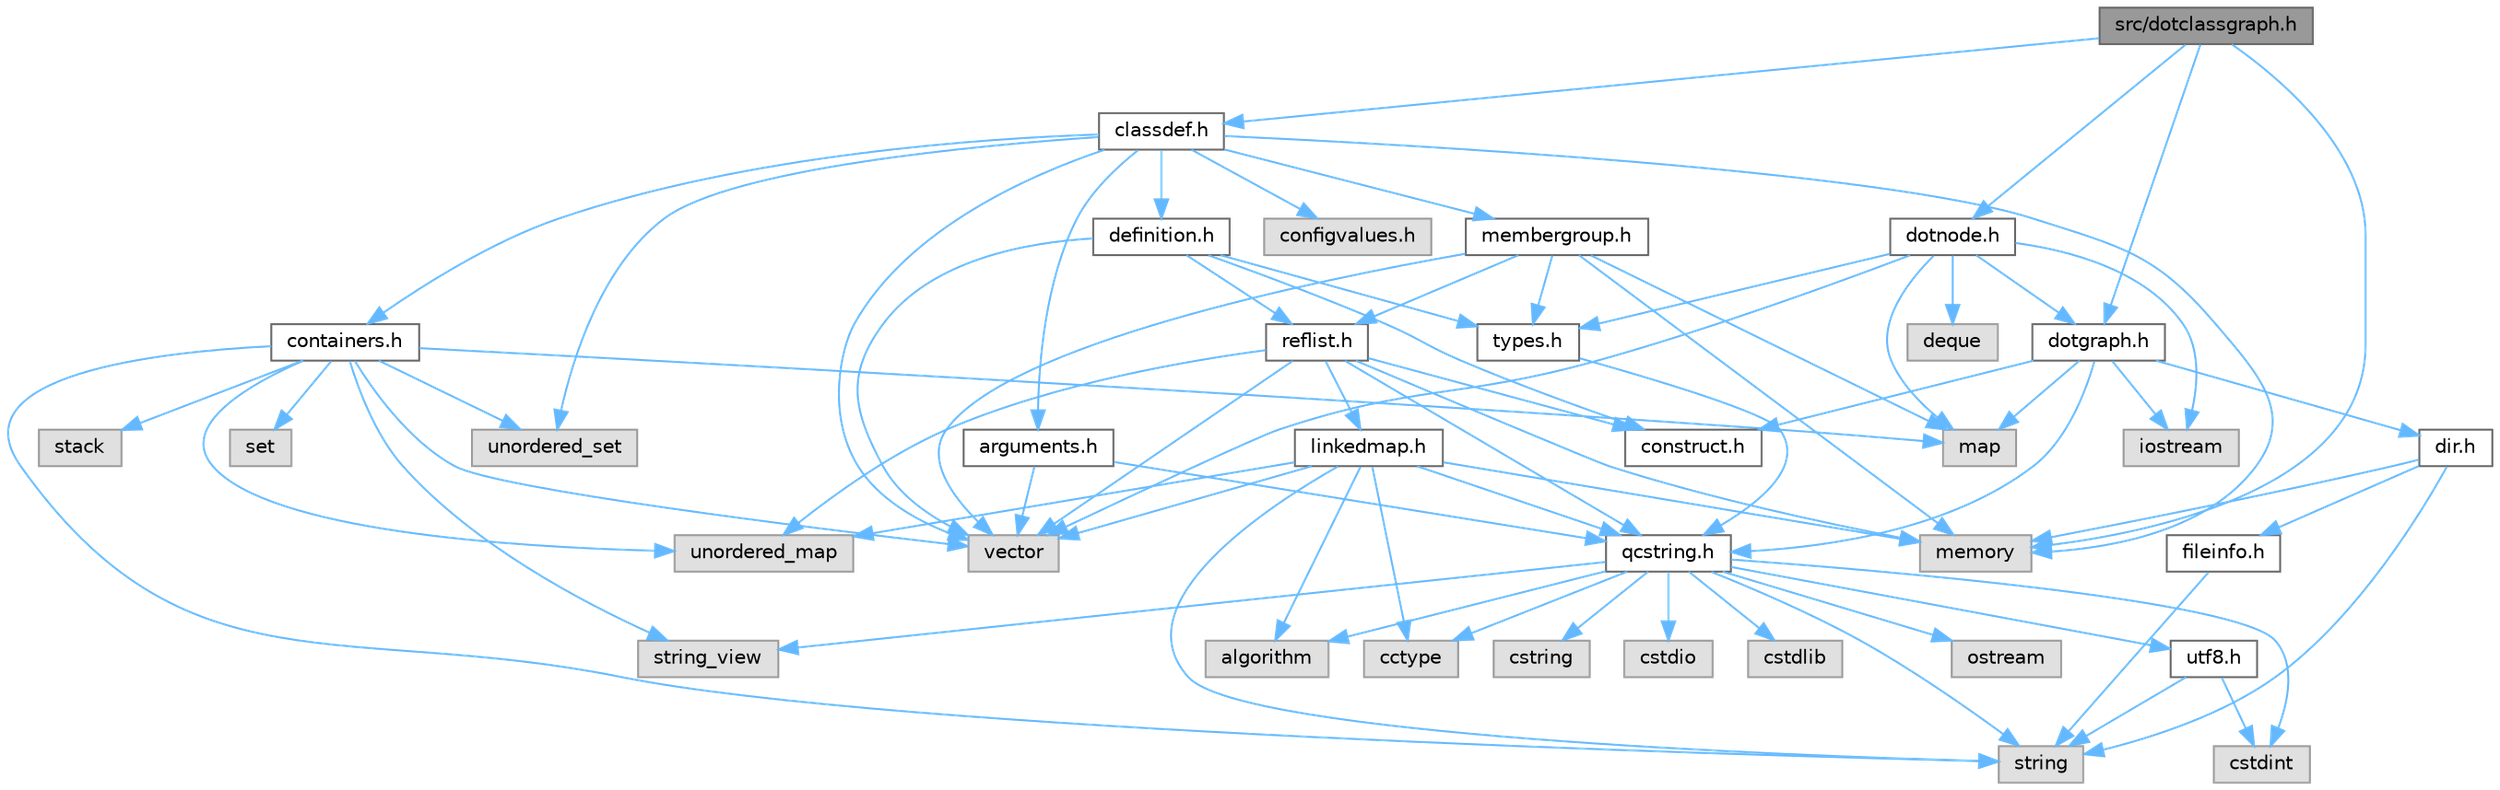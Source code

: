 digraph "src/dotclassgraph.h"
{
 // INTERACTIVE_SVG=YES
 // LATEX_PDF_SIZE
  bgcolor="transparent";
  edge [fontname=Helvetica,fontsize=10,labelfontname=Helvetica,labelfontsize=10];
  node [fontname=Helvetica,fontsize=10,shape=box,height=0.2,width=0.4];
  Node1 [id="Node000001",label="src/dotclassgraph.h",height=0.2,width=0.4,color="gray40", fillcolor="grey60", style="filled", fontcolor="black",tooltip=" "];
  Node1 -> Node2 [id="edge1_Node000001_Node000002",color="steelblue1",style="solid",tooltip=" "];
  Node2 [id="Node000002",label="memory",height=0.2,width=0.4,color="grey60", fillcolor="#E0E0E0", style="filled",tooltip=" "];
  Node1 -> Node3 [id="edge2_Node000001_Node000003",color="steelblue1",style="solid",tooltip=" "];
  Node3 [id="Node000003",label="classdef.h",height=0.2,width=0.4,color="grey40", fillcolor="white", style="filled",URL="$d1/da6/classdef_8h.html",tooltip=" "];
  Node3 -> Node2 [id="edge3_Node000003_Node000002",color="steelblue1",style="solid",tooltip=" "];
  Node3 -> Node4 [id="edge4_Node000003_Node000004",color="steelblue1",style="solid",tooltip=" "];
  Node4 [id="Node000004",label="vector",height=0.2,width=0.4,color="grey60", fillcolor="#E0E0E0", style="filled",tooltip=" "];
  Node3 -> Node5 [id="edge5_Node000003_Node000005",color="steelblue1",style="solid",tooltip=" "];
  Node5 [id="Node000005",label="unordered_set",height=0.2,width=0.4,color="grey60", fillcolor="#E0E0E0", style="filled",tooltip=" "];
  Node3 -> Node6 [id="edge6_Node000003_Node000006",color="steelblue1",style="solid",tooltip=" "];
  Node6 [id="Node000006",label="containers.h",height=0.2,width=0.4,color="grey40", fillcolor="white", style="filled",URL="$d5/d75/containers_8h.html",tooltip=" "];
  Node6 -> Node4 [id="edge7_Node000006_Node000004",color="steelblue1",style="solid",tooltip=" "];
  Node6 -> Node7 [id="edge8_Node000006_Node000007",color="steelblue1",style="solid",tooltip=" "];
  Node7 [id="Node000007",label="string",height=0.2,width=0.4,color="grey60", fillcolor="#E0E0E0", style="filled",tooltip=" "];
  Node6 -> Node8 [id="edge9_Node000006_Node000008",color="steelblue1",style="solid",tooltip=" "];
  Node8 [id="Node000008",label="string_view",height=0.2,width=0.4,color="grey60", fillcolor="#E0E0E0", style="filled",tooltip=" "];
  Node6 -> Node9 [id="edge10_Node000006_Node000009",color="steelblue1",style="solid",tooltip=" "];
  Node9 [id="Node000009",label="set",height=0.2,width=0.4,color="grey60", fillcolor="#E0E0E0", style="filled",tooltip=" "];
  Node6 -> Node10 [id="edge11_Node000006_Node000010",color="steelblue1",style="solid",tooltip=" "];
  Node10 [id="Node000010",label="map",height=0.2,width=0.4,color="grey60", fillcolor="#E0E0E0", style="filled",tooltip=" "];
  Node6 -> Node5 [id="edge12_Node000006_Node000005",color="steelblue1",style="solid",tooltip=" "];
  Node6 -> Node11 [id="edge13_Node000006_Node000011",color="steelblue1",style="solid",tooltip=" "];
  Node11 [id="Node000011",label="unordered_map",height=0.2,width=0.4,color="grey60", fillcolor="#E0E0E0", style="filled",tooltip=" "];
  Node6 -> Node12 [id="edge14_Node000006_Node000012",color="steelblue1",style="solid",tooltip=" "];
  Node12 [id="Node000012",label="stack",height=0.2,width=0.4,color="grey60", fillcolor="#E0E0E0", style="filled",tooltip=" "];
  Node3 -> Node13 [id="edge15_Node000003_Node000013",color="steelblue1",style="solid",tooltip=" "];
  Node13 [id="Node000013",label="definition.h",height=0.2,width=0.4,color="grey40", fillcolor="white", style="filled",URL="$df/da1/definition_8h.html",tooltip=" "];
  Node13 -> Node4 [id="edge16_Node000013_Node000004",color="steelblue1",style="solid",tooltip=" "];
  Node13 -> Node14 [id="edge17_Node000013_Node000014",color="steelblue1",style="solid",tooltip=" "];
  Node14 [id="Node000014",label="types.h",height=0.2,width=0.4,color="grey40", fillcolor="white", style="filled",URL="$d9/d49/types_8h.html",tooltip="This file contains a number of basic enums and types."];
  Node14 -> Node15 [id="edge18_Node000014_Node000015",color="steelblue1",style="solid",tooltip=" "];
  Node15 [id="Node000015",label="qcstring.h",height=0.2,width=0.4,color="grey40", fillcolor="white", style="filled",URL="$d7/d5c/qcstring_8h.html",tooltip=" "];
  Node15 -> Node7 [id="edge19_Node000015_Node000007",color="steelblue1",style="solid",tooltip=" "];
  Node15 -> Node8 [id="edge20_Node000015_Node000008",color="steelblue1",style="solid",tooltip=" "];
  Node15 -> Node16 [id="edge21_Node000015_Node000016",color="steelblue1",style="solid",tooltip=" "];
  Node16 [id="Node000016",label="algorithm",height=0.2,width=0.4,color="grey60", fillcolor="#E0E0E0", style="filled",tooltip=" "];
  Node15 -> Node17 [id="edge22_Node000015_Node000017",color="steelblue1",style="solid",tooltip=" "];
  Node17 [id="Node000017",label="cctype",height=0.2,width=0.4,color="grey60", fillcolor="#E0E0E0", style="filled",tooltip=" "];
  Node15 -> Node18 [id="edge23_Node000015_Node000018",color="steelblue1",style="solid",tooltip=" "];
  Node18 [id="Node000018",label="cstring",height=0.2,width=0.4,color="grey60", fillcolor="#E0E0E0", style="filled",tooltip=" "];
  Node15 -> Node19 [id="edge24_Node000015_Node000019",color="steelblue1",style="solid",tooltip=" "];
  Node19 [id="Node000019",label="cstdio",height=0.2,width=0.4,color="grey60", fillcolor="#E0E0E0", style="filled",tooltip=" "];
  Node15 -> Node20 [id="edge25_Node000015_Node000020",color="steelblue1",style="solid",tooltip=" "];
  Node20 [id="Node000020",label="cstdlib",height=0.2,width=0.4,color="grey60", fillcolor="#E0E0E0", style="filled",tooltip=" "];
  Node15 -> Node21 [id="edge26_Node000015_Node000021",color="steelblue1",style="solid",tooltip=" "];
  Node21 [id="Node000021",label="cstdint",height=0.2,width=0.4,color="grey60", fillcolor="#E0E0E0", style="filled",tooltip=" "];
  Node15 -> Node22 [id="edge27_Node000015_Node000022",color="steelblue1",style="solid",tooltip=" "];
  Node22 [id="Node000022",label="ostream",height=0.2,width=0.4,color="grey60", fillcolor="#E0E0E0", style="filled",tooltip=" "];
  Node15 -> Node23 [id="edge28_Node000015_Node000023",color="steelblue1",style="solid",tooltip=" "];
  Node23 [id="Node000023",label="utf8.h",height=0.2,width=0.4,color="grey40", fillcolor="white", style="filled",URL="$db/d7c/utf8_8h.html",tooltip="Various UTF8 related helper functions."];
  Node23 -> Node21 [id="edge29_Node000023_Node000021",color="steelblue1",style="solid",tooltip=" "];
  Node23 -> Node7 [id="edge30_Node000023_Node000007",color="steelblue1",style="solid",tooltip=" "];
  Node13 -> Node24 [id="edge31_Node000013_Node000024",color="steelblue1",style="solid",tooltip=" "];
  Node24 [id="Node000024",label="reflist.h",height=0.2,width=0.4,color="grey40", fillcolor="white", style="filled",URL="$d1/d02/reflist_8h.html",tooltip=" "];
  Node24 -> Node4 [id="edge32_Node000024_Node000004",color="steelblue1",style="solid",tooltip=" "];
  Node24 -> Node11 [id="edge33_Node000024_Node000011",color="steelblue1",style="solid",tooltip=" "];
  Node24 -> Node2 [id="edge34_Node000024_Node000002",color="steelblue1",style="solid",tooltip=" "];
  Node24 -> Node15 [id="edge35_Node000024_Node000015",color="steelblue1",style="solid",tooltip=" "];
  Node24 -> Node25 [id="edge36_Node000024_Node000025",color="steelblue1",style="solid",tooltip=" "];
  Node25 [id="Node000025",label="linkedmap.h",height=0.2,width=0.4,color="grey40", fillcolor="white", style="filled",URL="$da/de1/linkedmap_8h.html",tooltip=" "];
  Node25 -> Node11 [id="edge37_Node000025_Node000011",color="steelblue1",style="solid",tooltip=" "];
  Node25 -> Node4 [id="edge38_Node000025_Node000004",color="steelblue1",style="solid",tooltip=" "];
  Node25 -> Node2 [id="edge39_Node000025_Node000002",color="steelblue1",style="solid",tooltip=" "];
  Node25 -> Node7 [id="edge40_Node000025_Node000007",color="steelblue1",style="solid",tooltip=" "];
  Node25 -> Node16 [id="edge41_Node000025_Node000016",color="steelblue1",style="solid",tooltip=" "];
  Node25 -> Node17 [id="edge42_Node000025_Node000017",color="steelblue1",style="solid",tooltip=" "];
  Node25 -> Node15 [id="edge43_Node000025_Node000015",color="steelblue1",style="solid",tooltip=" "];
  Node24 -> Node26 [id="edge44_Node000024_Node000026",color="steelblue1",style="solid",tooltip=" "];
  Node26 [id="Node000026",label="construct.h",height=0.2,width=0.4,color="grey40", fillcolor="white", style="filled",URL="$d7/dfc/construct_8h.html",tooltip=" "];
  Node13 -> Node26 [id="edge45_Node000013_Node000026",color="steelblue1",style="solid",tooltip=" "];
  Node3 -> Node27 [id="edge46_Node000003_Node000027",color="steelblue1",style="solid",tooltip=" "];
  Node27 [id="Node000027",label="arguments.h",height=0.2,width=0.4,color="grey40", fillcolor="white", style="filled",URL="$df/d9b/arguments_8h.html",tooltip=" "];
  Node27 -> Node4 [id="edge47_Node000027_Node000004",color="steelblue1",style="solid",tooltip=" "];
  Node27 -> Node15 [id="edge48_Node000027_Node000015",color="steelblue1",style="solid",tooltip=" "];
  Node3 -> Node28 [id="edge49_Node000003_Node000028",color="steelblue1",style="solid",tooltip=" "];
  Node28 [id="Node000028",label="membergroup.h",height=0.2,width=0.4,color="grey40", fillcolor="white", style="filled",URL="$d9/d11/membergroup_8h.html",tooltip=" "];
  Node28 -> Node4 [id="edge50_Node000028_Node000004",color="steelblue1",style="solid",tooltip=" "];
  Node28 -> Node10 [id="edge51_Node000028_Node000010",color="steelblue1",style="solid",tooltip=" "];
  Node28 -> Node2 [id="edge52_Node000028_Node000002",color="steelblue1",style="solid",tooltip=" "];
  Node28 -> Node14 [id="edge53_Node000028_Node000014",color="steelblue1",style="solid",tooltip=" "];
  Node28 -> Node24 [id="edge54_Node000028_Node000024",color="steelblue1",style="solid",tooltip=" "];
  Node3 -> Node29 [id="edge55_Node000003_Node000029",color="steelblue1",style="solid",tooltip=" "];
  Node29 [id="Node000029",label="configvalues.h",height=0.2,width=0.4,color="grey60", fillcolor="#E0E0E0", style="filled",tooltip=" "];
  Node1 -> Node30 [id="edge56_Node000001_Node000030",color="steelblue1",style="solid",tooltip=" "];
  Node30 [id="Node000030",label="dotnode.h",height=0.2,width=0.4,color="grey40", fillcolor="white", style="filled",URL="$d8/d3b/dotnode_8h.html",tooltip=" "];
  Node30 -> Node4 [id="edge57_Node000030_Node000004",color="steelblue1",style="solid",tooltip=" "];
  Node30 -> Node10 [id="edge58_Node000030_Node000010",color="steelblue1",style="solid",tooltip=" "];
  Node30 -> Node31 [id="edge59_Node000030_Node000031",color="steelblue1",style="solid",tooltip=" "];
  Node31 [id="Node000031",label="deque",height=0.2,width=0.4,color="grey60", fillcolor="#E0E0E0", style="filled",tooltip=" "];
  Node30 -> Node32 [id="edge60_Node000030_Node000032",color="steelblue1",style="solid",tooltip=" "];
  Node32 [id="Node000032",label="iostream",height=0.2,width=0.4,color="grey60", fillcolor="#E0E0E0", style="filled",tooltip=" "];
  Node30 -> Node14 [id="edge61_Node000030_Node000014",color="steelblue1",style="solid",tooltip=" "];
  Node30 -> Node33 [id="edge62_Node000030_Node000033",color="steelblue1",style="solid",tooltip=" "];
  Node33 [id="Node000033",label="dotgraph.h",height=0.2,width=0.4,color="grey40", fillcolor="white", style="filled",URL="$d0/daa/dotgraph_8h.html",tooltip=" "];
  Node33 -> Node32 [id="edge63_Node000033_Node000032",color="steelblue1",style="solid",tooltip=" "];
  Node33 -> Node10 [id="edge64_Node000033_Node000010",color="steelblue1",style="solid",tooltip=" "];
  Node33 -> Node15 [id="edge65_Node000033_Node000015",color="steelblue1",style="solid",tooltip=" "];
  Node33 -> Node34 [id="edge66_Node000033_Node000034",color="steelblue1",style="solid",tooltip=" "];
  Node34 [id="Node000034",label="dir.h",height=0.2,width=0.4,color="grey40", fillcolor="white", style="filled",URL="$df/d9c/dir_8h.html",tooltip=" "];
  Node34 -> Node7 [id="edge67_Node000034_Node000007",color="steelblue1",style="solid",tooltip=" "];
  Node34 -> Node2 [id="edge68_Node000034_Node000002",color="steelblue1",style="solid",tooltip=" "];
  Node34 -> Node35 [id="edge69_Node000034_Node000035",color="steelblue1",style="solid",tooltip=" "];
  Node35 [id="Node000035",label="fileinfo.h",height=0.2,width=0.4,color="grey40", fillcolor="white", style="filled",URL="$df/d45/fileinfo_8h.html",tooltip=" "];
  Node35 -> Node7 [id="edge70_Node000035_Node000007",color="steelblue1",style="solid",tooltip=" "];
  Node33 -> Node26 [id="edge71_Node000033_Node000026",color="steelblue1",style="solid",tooltip=" "];
  Node1 -> Node33 [id="edge72_Node000001_Node000033",color="steelblue1",style="solid",tooltip=" "];
}
